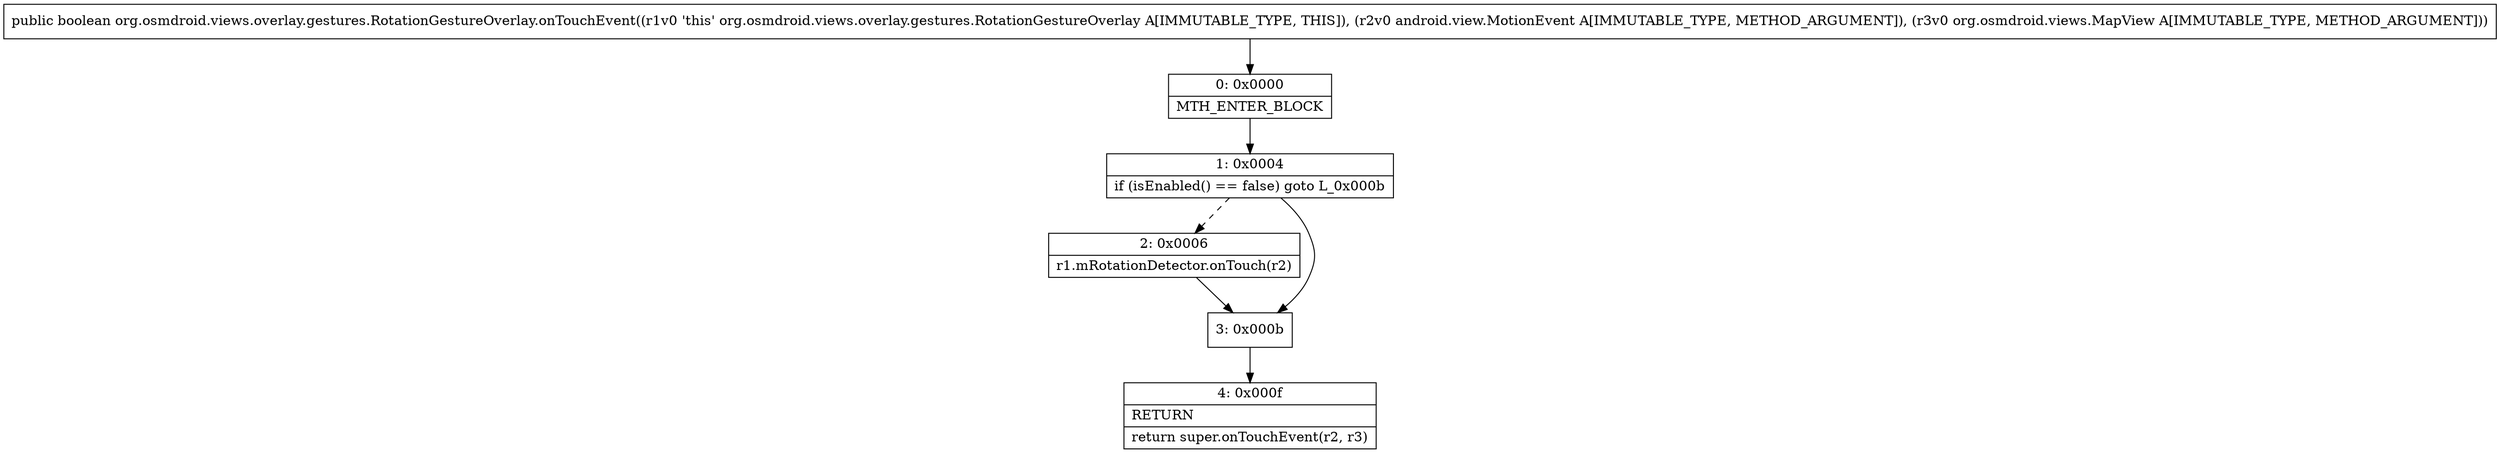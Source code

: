 digraph "CFG fororg.osmdroid.views.overlay.gestures.RotationGestureOverlay.onTouchEvent(Landroid\/view\/MotionEvent;Lorg\/osmdroid\/views\/MapView;)Z" {
Node_0 [shape=record,label="{0\:\ 0x0000|MTH_ENTER_BLOCK\l}"];
Node_1 [shape=record,label="{1\:\ 0x0004|if (isEnabled() == false) goto L_0x000b\l}"];
Node_2 [shape=record,label="{2\:\ 0x0006|r1.mRotationDetector.onTouch(r2)\l}"];
Node_3 [shape=record,label="{3\:\ 0x000b}"];
Node_4 [shape=record,label="{4\:\ 0x000f|RETURN\l|return super.onTouchEvent(r2, r3)\l}"];
MethodNode[shape=record,label="{public boolean org.osmdroid.views.overlay.gestures.RotationGestureOverlay.onTouchEvent((r1v0 'this' org.osmdroid.views.overlay.gestures.RotationGestureOverlay A[IMMUTABLE_TYPE, THIS]), (r2v0 android.view.MotionEvent A[IMMUTABLE_TYPE, METHOD_ARGUMENT]), (r3v0 org.osmdroid.views.MapView A[IMMUTABLE_TYPE, METHOD_ARGUMENT])) }"];
MethodNode -> Node_0;
Node_0 -> Node_1;
Node_1 -> Node_2[style=dashed];
Node_1 -> Node_3;
Node_2 -> Node_3;
Node_3 -> Node_4;
}

